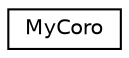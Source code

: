 digraph "Graphical Class Hierarchy"
{
  edge [fontname="Helvetica",fontsize="10",labelfontname="Helvetica",labelfontsize="10"];
  node [fontname="Helvetica",fontsize="10",shape=record];
  rankdir="LR";
  Node0 [label="MyCoro",height=0.2,width=0.4,color="black", fillcolor="white", style="filled",URL="$struct_my_coro.html"];
}
